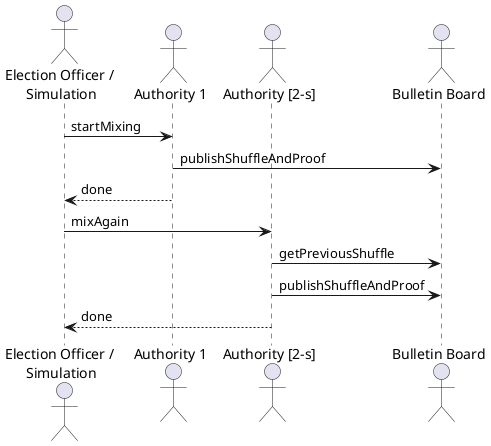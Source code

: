 @startuml
actor "Election Officer / \nSimulation" as eo
actor "Authority 1" as auth1
actor "Authority [2-s]" as auth2
actor "Bulletin Board" as bb

eo -> auth1 : startMixing
auth1 -> bb : publishShuffleAndProof
auth1 --> eo : done

eo -> auth2 : mixAgain
auth2 -> bb : getPreviousShuffle
auth2 -> bb : publishShuffleAndProof
auth2 --> eo : done

@enduml